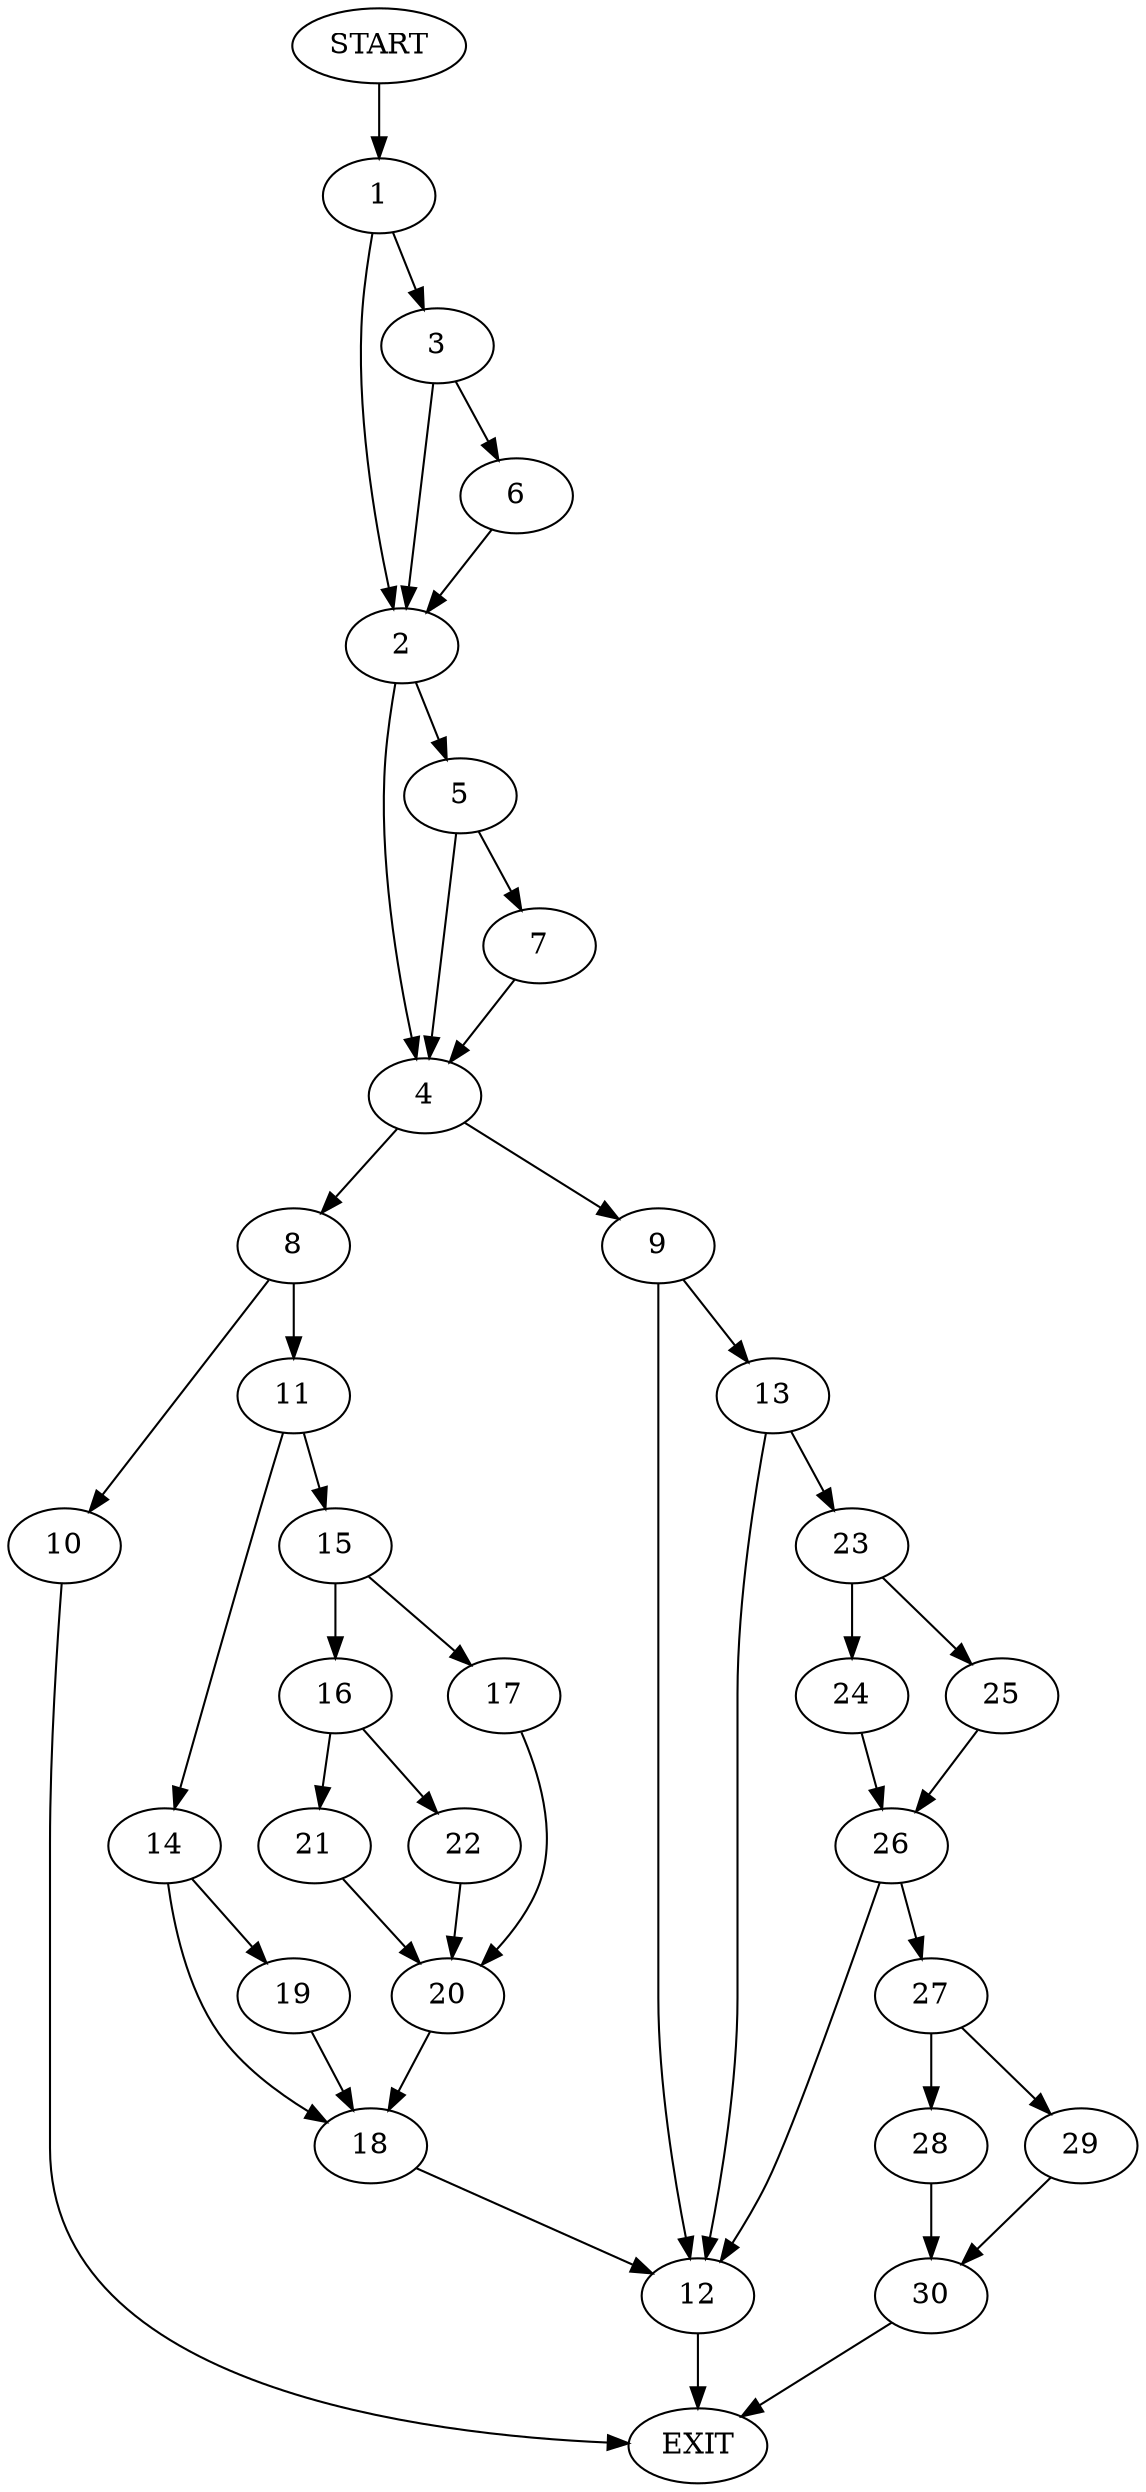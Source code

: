 digraph {
0 [label="START"]
31 [label="EXIT"]
0 -> 1
1 -> 2
1 -> 3
2 -> 4
2 -> 5
3 -> 6
3 -> 2
6 -> 2
5 -> 7
5 -> 4
4 -> 8
4 -> 9
7 -> 4
8 -> 10
8 -> 11
9 -> 12
9 -> 13
11 -> 14
11 -> 15
10 -> 31
15 -> 16
15 -> 17
14 -> 18
14 -> 19
17 -> 20
16 -> 21
16 -> 22
20 -> 18
22 -> 20
21 -> 20
18 -> 12
19 -> 18
12 -> 31
13 -> 12
13 -> 23
23 -> 24
23 -> 25
24 -> 26
25 -> 26
26 -> 12
26 -> 27
27 -> 28
27 -> 29
29 -> 30
28 -> 30
30 -> 31
}
